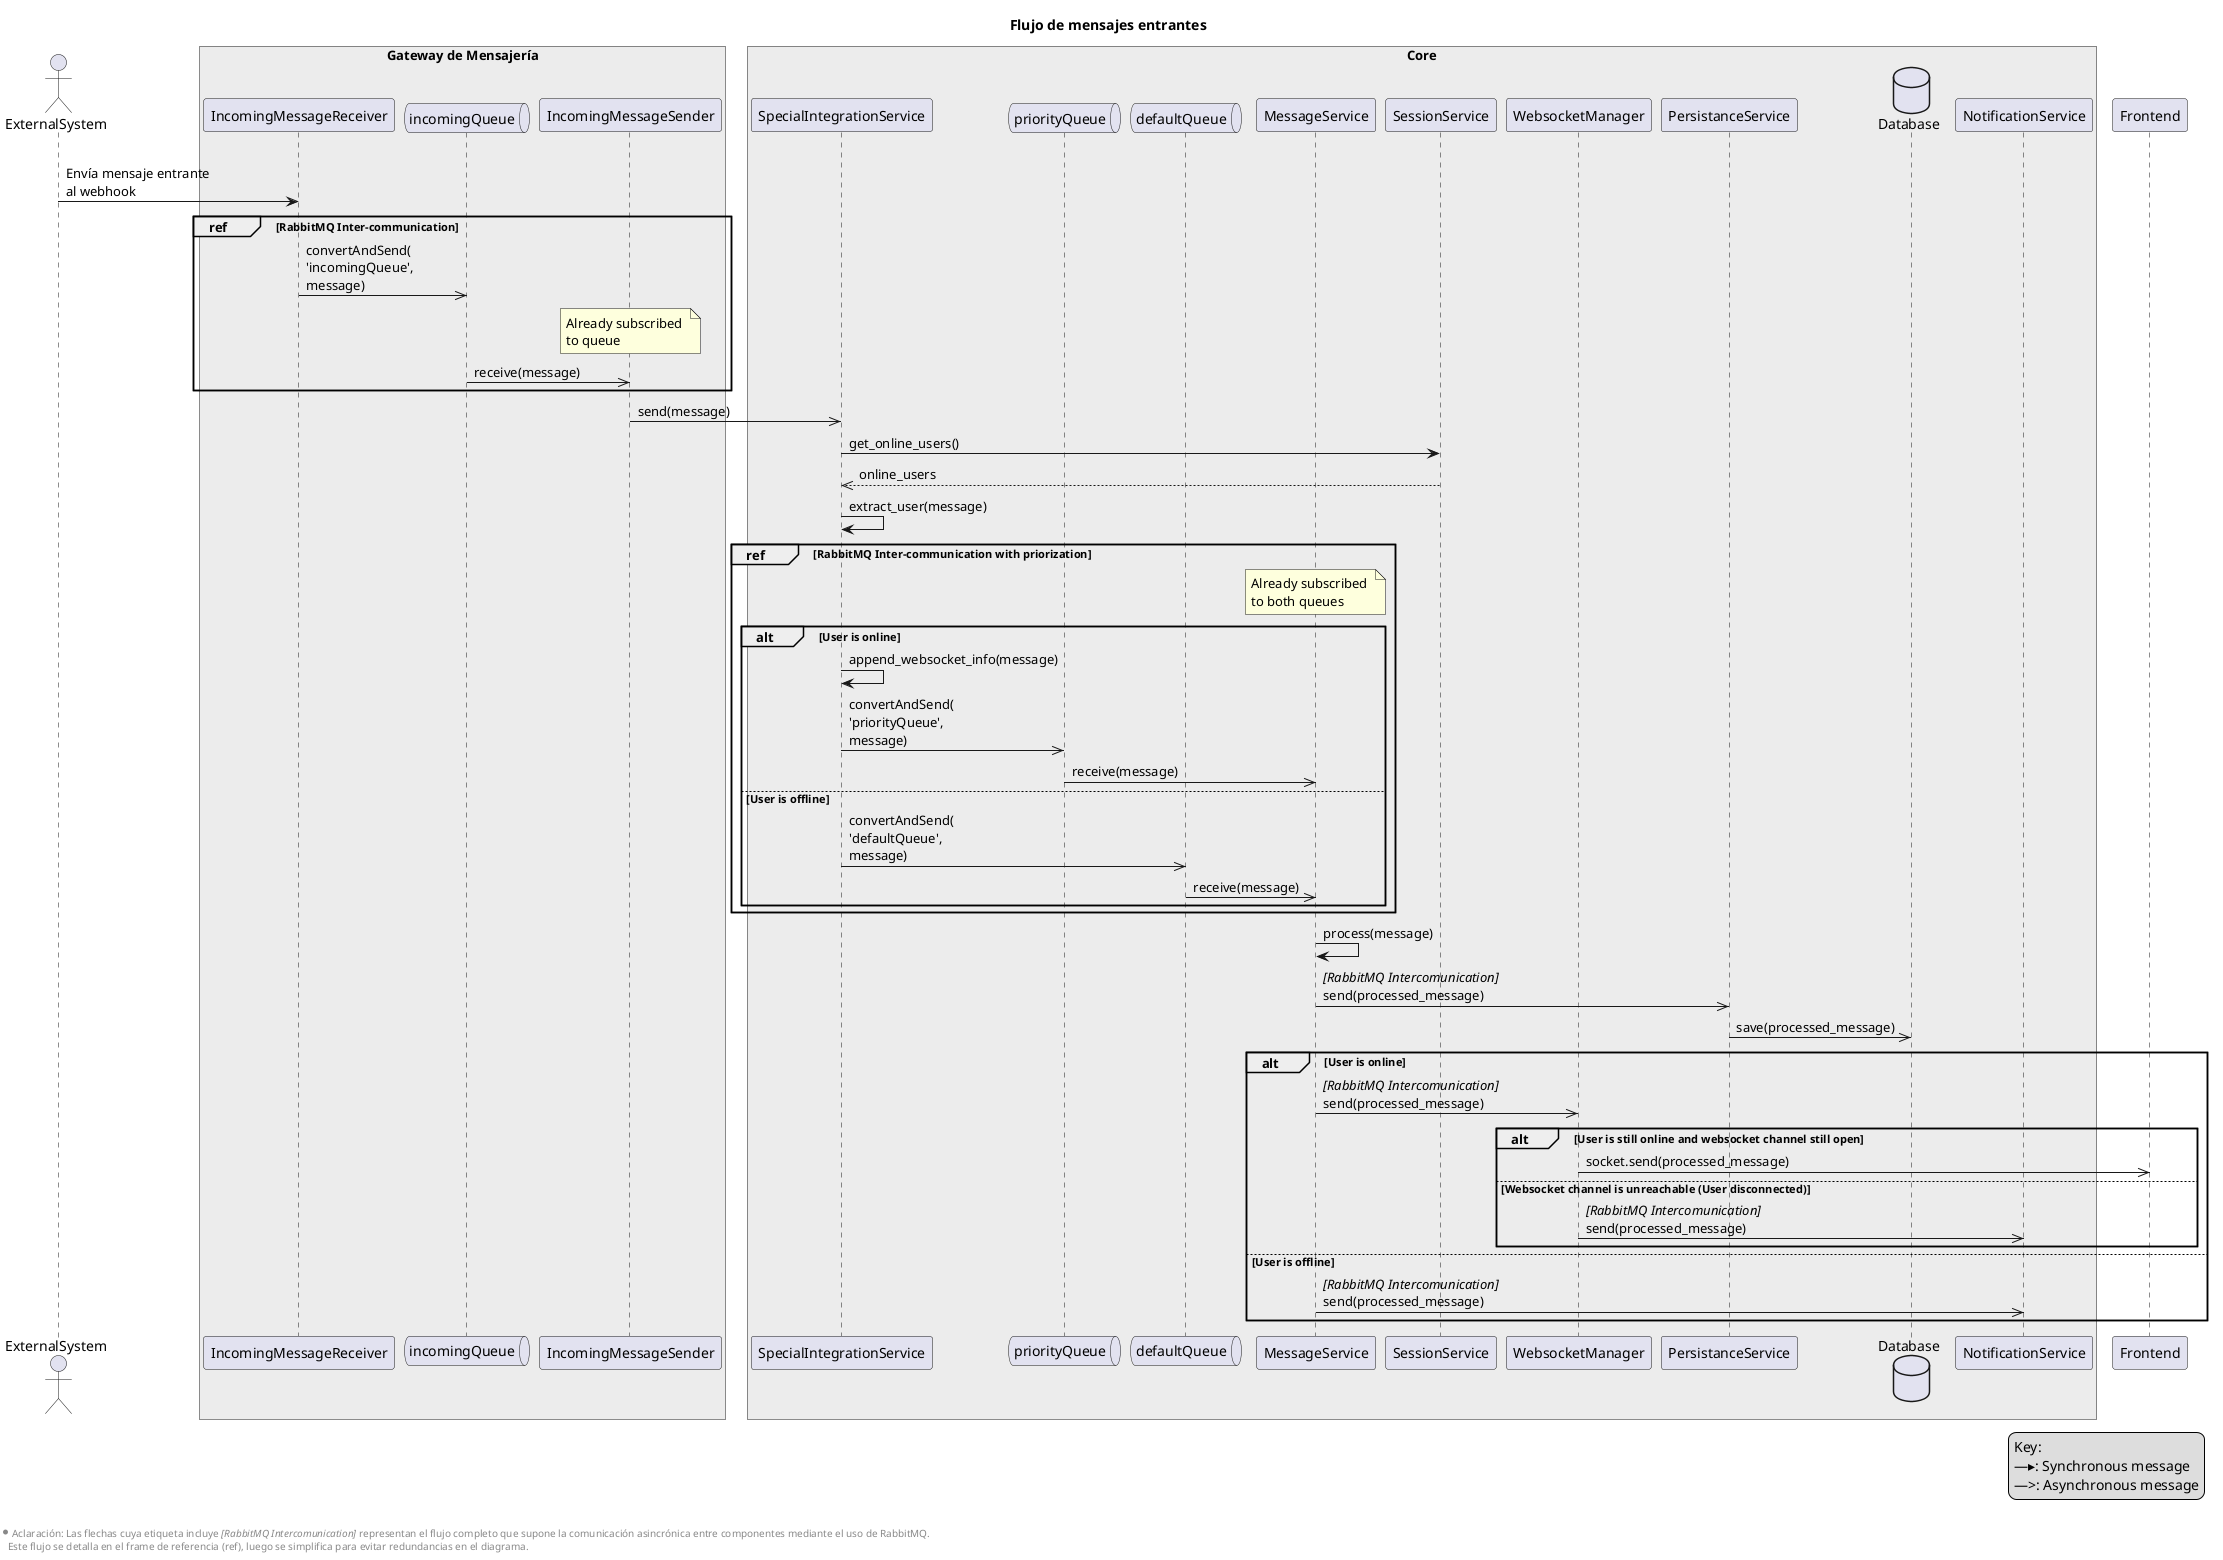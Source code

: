 @startuml test

title Flujo de mensajes entrantes

skinparam BoxPadding 10

actor ExternalSystem

box "Gateway de Mensajería" #ECECEC
  participant IncomingMessageReceiver
  queue incomingQueue as GatewayIncomingQueue
  participant IncomingMessageSender
end box

box "Core" #ECECEC
  participant SpecialIntegrationService
  queue priorityQueue
  queue defaultQueue
  participant MessageService
  participant SessionService
  participant WebsocketManager
  participant PersistanceService
  database Database
  participant NotificationService
end box

participant Frontend

ExternalSystem -> IncomingMessageReceiver : \lEnvía mensaje entrante  \t\t\t\nal webhook  

group ref [RabbitMQ Inter-communication]
  IncomingMessageReceiver ->> GatewayIncomingQueue : convertAndSend(\n'incomingQueue',\nmessage)
  note over IncomingMessageSender: Already subscribed \nto queue
  GatewayIncomingQueue ->> IncomingMessageSender : receive(message)
end

IncomingMessageSender ->> SpecialIntegrationService : send(message)
SpecialIntegrationService -> SessionService : get_online_users()
SpecialIntegrationService <<-- SessionService : online_users
SpecialIntegrationService -> SpecialIntegrationService : extract_user(message)

group ref [RabbitMQ Inter-communication with priorization]
  note over MessageService: Already subscribed \nto both queues
  alt User is online
    SpecialIntegrationService -> SpecialIntegrationService : append_websocket_info(message)
    SpecialIntegrationService ->> priorityQueue : convertAndSend(\n'priorityQueue',\nmessage)
    priorityQueue ->> MessageService : receive(message)
  else User is offline
    SpecialIntegrationService ->> defaultQueue : convertAndSend(\n'defaultQueue',\nmessage)
    defaultQueue ->> MessageService : receive(message)
  end
end

MessageService -> MessageService : process(message)
MessageService ->> PersistanceService : //[RabbitMQ Intercomunication]//\nsend(processed_message)
PersistanceService ->> Database : save(processed_message)

alt User is online
  MessageService ->> WebsocketManager : //[RabbitMQ Intercomunication]//\nsend(processed_message)
  alt User is still online and websocket channel still open
    WebsocketManager ->> Frontend : socket.send(processed_message)
  else Websocket channel is unreachable (User disconnected)
    WebsocketManager ->> NotificationService : //[RabbitMQ Intercomunication]//\nsend(processed_message)
  end
else User is offline
  MessageService ->> NotificationService : //[RabbitMQ Intercomunication]//\nsend(processed_message)
end

legend bottom right
Key:
—▸: Synchronous message
—>: Asynchronous message
endlegend

left footer \l*Aclaración: Las flechas cuya etiqueta incluye <i>[RabbitMQ Intercomunication]</i> representan el flujo completo que supone la comunicación asincrónica entre componentes mediante el uso de RabbitMQ.\n   Este flujo se detalla en el frame de referencia (ref), luego se simplifica para evitar redundancias en el diagrama. 

@enduml
